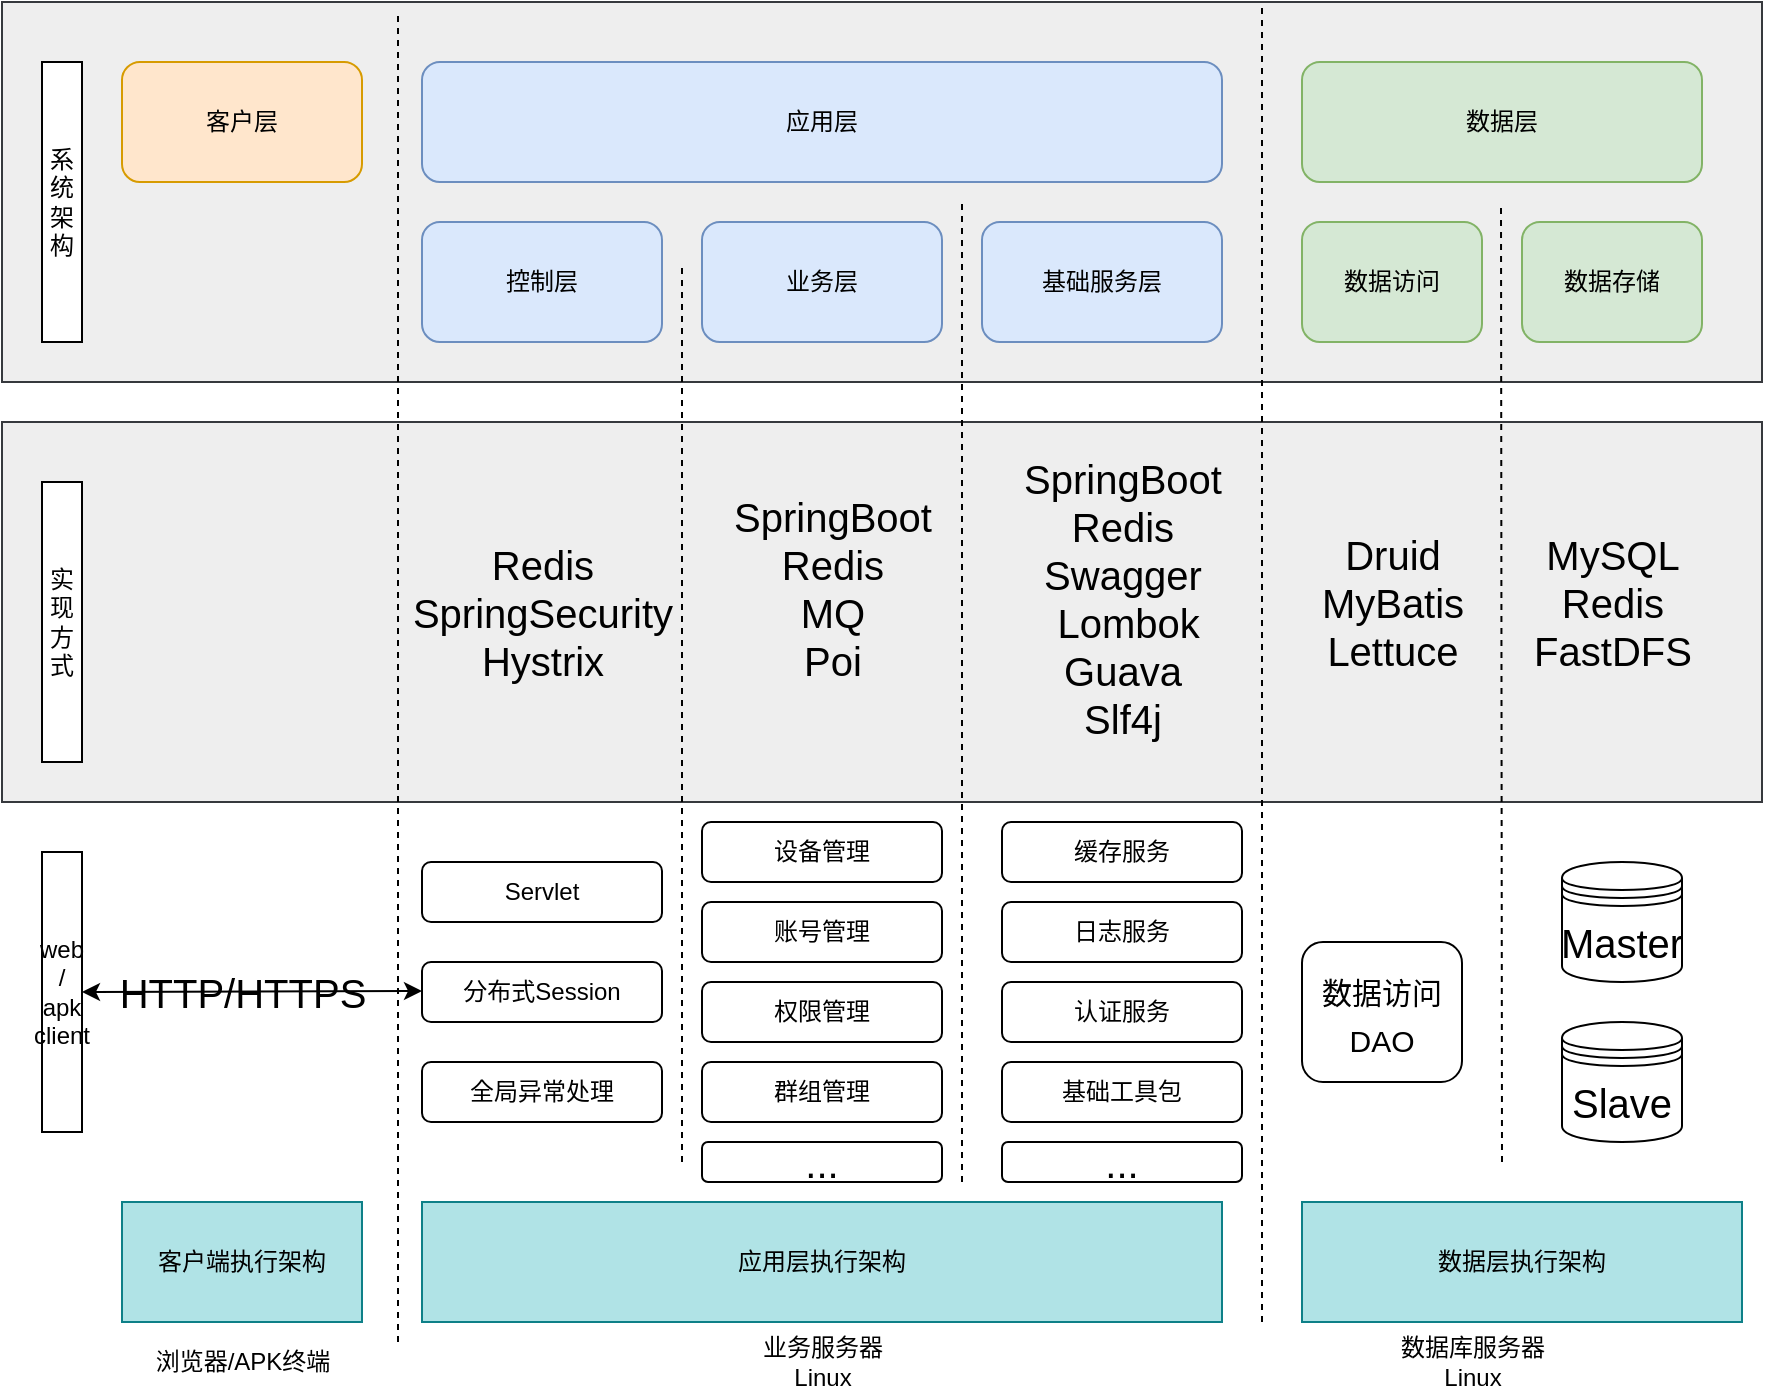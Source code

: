<mxfile version="12.5.3" type="github">
  <diagram id="MpMfhEeDNTh7M4FPyJLc" name="第 1 页">
    <mxGraphModel dx="2249" dy="745" grid="1" gridSize="10" guides="1" tooltips="1" connect="1" arrows="1" fold="1" page="1" pageScale="1" pageWidth="827" pageHeight="1169" math="0" shadow="0">
      <root>
        <mxCell id="0"/>
        <mxCell id="1" parent="0"/>
        <mxCell id="yV97ogFJOdtofKeOK5qw-80" value="" style="rounded=0;whiteSpace=wrap;html=1;fillColor=#eeeeee;strokeColor=#36393d;" parent="1" vertex="1">
          <mxGeometry x="-30" y="430" width="880" height="190" as="geometry"/>
        </mxCell>
        <mxCell id="yV97ogFJOdtofKeOK5qw-79" value="" style="rounded=0;whiteSpace=wrap;html=1;fillColor=#eeeeee;strokeColor=#36393d;" parent="1" vertex="1">
          <mxGeometry x="-30" y="220" width="880" height="190" as="geometry"/>
        </mxCell>
        <mxCell id="yV97ogFJOdtofKeOK5qw-57" value="客户层" style="rounded=1;whiteSpace=wrap;html=1;fillColor=#ffe6cc;strokeColor=#d79b00;" parent="1" vertex="1">
          <mxGeometry x="30" y="250" width="120" height="60" as="geometry"/>
        </mxCell>
        <mxCell id="yV97ogFJOdtofKeOK5qw-58" value="应用层" style="rounded=1;whiteSpace=wrap;html=1;fillColor=#dae8fc;strokeColor=#6c8ebf;" parent="1" vertex="1">
          <mxGeometry x="180" y="250" width="400" height="60" as="geometry"/>
        </mxCell>
        <mxCell id="yV97ogFJOdtofKeOK5qw-59" value="数据层" style="rounded=1;whiteSpace=wrap;html=1;fillColor=#d5e8d4;strokeColor=#82b366;" parent="1" vertex="1">
          <mxGeometry x="620" y="250" width="200" height="60" as="geometry"/>
        </mxCell>
        <mxCell id="yV97ogFJOdtofKeOK5qw-60" value="控制层" style="rounded=1;whiteSpace=wrap;html=1;fillColor=#dae8fc;strokeColor=#6c8ebf;" parent="1" vertex="1">
          <mxGeometry x="180" y="330" width="120" height="60" as="geometry"/>
        </mxCell>
        <mxCell id="yV97ogFJOdtofKeOK5qw-61" value="业务层" style="rounded=1;whiteSpace=wrap;html=1;fillColor=#dae8fc;strokeColor=#6c8ebf;" parent="1" vertex="1">
          <mxGeometry x="320" y="330" width="120" height="60" as="geometry"/>
        </mxCell>
        <mxCell id="yV97ogFJOdtofKeOK5qw-62" value="基础服务层" style="rounded=1;whiteSpace=wrap;html=1;fillColor=#dae8fc;strokeColor=#6c8ebf;" parent="1" vertex="1">
          <mxGeometry x="460" y="330" width="120" height="60" as="geometry"/>
        </mxCell>
        <mxCell id="yV97ogFJOdtofKeOK5qw-63" value="" style="endArrow=none;dashed=1;html=1;" parent="1" edge="1">
          <mxGeometry width="50" height="50" relative="1" as="geometry">
            <mxPoint x="168" y="890" as="sourcePoint"/>
            <mxPoint x="168" y="225" as="targetPoint"/>
          </mxGeometry>
        </mxCell>
        <mxCell id="yV97ogFJOdtofKeOK5qw-64" value="" style="endArrow=none;dashed=1;html=1;" parent="1" edge="1">
          <mxGeometry width="50" height="50" relative="1" as="geometry">
            <mxPoint x="600" y="880" as="sourcePoint"/>
            <mxPoint x="600" y="223" as="targetPoint"/>
          </mxGeometry>
        </mxCell>
        <mxCell id="yV97ogFJOdtofKeOK5qw-66" value="客户端执行架构" style="rounded=0;whiteSpace=wrap;html=1;fillColor=#b0e3e6;strokeColor=#0e8088;" parent="1" vertex="1">
          <mxGeometry x="30" y="820" width="120" height="60" as="geometry"/>
        </mxCell>
        <mxCell id="yV97ogFJOdtofKeOK5qw-67" value="应用层执行架构" style="rounded=0;whiteSpace=wrap;html=1;fillColor=#b0e3e6;strokeColor=#0e8088;" parent="1" vertex="1">
          <mxGeometry x="180" y="820" width="400" height="60" as="geometry"/>
        </mxCell>
        <mxCell id="yV97ogFJOdtofKeOK5qw-68" value="数据层执行架构" style="rounded=0;whiteSpace=wrap;html=1;fillColor=#b0e3e6;strokeColor=#0e8088;" parent="1" vertex="1">
          <mxGeometry x="620" y="820" width="220" height="60" as="geometry"/>
        </mxCell>
        <mxCell id="yV97ogFJOdtofKeOK5qw-69" value="浏览器/APK终端" style="text;html=1;align=center;verticalAlign=middle;resizable=0;points=[];autosize=1;" parent="1" vertex="1">
          <mxGeometry x="40" y="890" width="100" height="20" as="geometry"/>
        </mxCell>
        <mxCell id="yV97ogFJOdtofKeOK5qw-70" value="业务服务器&lt;br&gt;Linux" style="text;html=1;align=center;verticalAlign=middle;resizable=0;points=[];autosize=1;" parent="1" vertex="1">
          <mxGeometry x="340" y="885" width="80" height="30" as="geometry"/>
        </mxCell>
        <mxCell id="yV97ogFJOdtofKeOK5qw-71" value="数据库服务器&lt;br&gt;Linux" style="text;html=1;align=center;verticalAlign=middle;resizable=0;points=[];autosize=1;" parent="1" vertex="1">
          <mxGeometry x="660" y="885" width="90" height="30" as="geometry"/>
        </mxCell>
        <mxCell id="yV97ogFJOdtofKeOK5qw-72" value="数据访问" style="rounded=1;whiteSpace=wrap;html=1;fillColor=#d5e8d4;strokeColor=#82b366;" parent="1" vertex="1">
          <mxGeometry x="620" y="330" width="90" height="60" as="geometry"/>
        </mxCell>
        <mxCell id="yV97ogFJOdtofKeOK5qw-73" value="数据存储" style="rounded=1;whiteSpace=wrap;html=1;fillColor=#d5e8d4;strokeColor=#82b366;" parent="1" vertex="1">
          <mxGeometry x="730" y="330" width="90" height="60" as="geometry"/>
        </mxCell>
        <mxCell id="yV97ogFJOdtofKeOK5qw-74" value="系统架构" style="rounded=0;whiteSpace=wrap;html=1;horizontal=1;" parent="1" vertex="1">
          <mxGeometry x="-10" y="250" width="20" height="140" as="geometry"/>
        </mxCell>
        <mxCell id="yV97ogFJOdtofKeOK5qw-77" value="实现方式" style="rounded=0;whiteSpace=wrap;html=1;horizontal=1;" parent="1" vertex="1">
          <mxGeometry x="-10" y="460" width="20" height="140" as="geometry"/>
        </mxCell>
        <mxCell id="yV97ogFJOdtofKeOK5qw-84" value="" style="endArrow=none;dashed=1;html=1;" parent="1" edge="1">
          <mxGeometry width="50" height="50" relative="1" as="geometry">
            <mxPoint x="310" y="800" as="sourcePoint"/>
            <mxPoint x="310" y="350" as="targetPoint"/>
          </mxGeometry>
        </mxCell>
        <mxCell id="yV97ogFJOdtofKeOK5qw-85" value="" style="endArrow=none;dashed=1;html=1;" parent="1" edge="1">
          <mxGeometry width="50" height="50" relative="1" as="geometry">
            <mxPoint x="450" y="810" as="sourcePoint"/>
            <mxPoint x="450" y="320" as="targetPoint"/>
          </mxGeometry>
        </mxCell>
        <mxCell id="yV97ogFJOdtofKeOK5qw-86" value="" style="endArrow=none;dashed=1;html=1;" parent="1" edge="1">
          <mxGeometry width="50" height="50" relative="1" as="geometry">
            <mxPoint x="720" y="800" as="sourcePoint"/>
            <mxPoint x="719.5" y="320" as="targetPoint"/>
          </mxGeometry>
        </mxCell>
        <mxCell id="yV97ogFJOdtofKeOK5qw-87" value="&lt;font style=&quot;font-size: 20px&quot;&gt;MySQL&lt;br&gt;Redis&lt;br&gt;FastDFS&lt;/font&gt;" style="text;html=1;align=center;verticalAlign=middle;resizable=0;points=[];autosize=1;" parent="1" vertex="1">
          <mxGeometry x="730" y="490" width="90" height="60" as="geometry"/>
        </mxCell>
        <mxCell id="yV97ogFJOdtofKeOK5qw-88" value="&lt;span style=&quot;font-size: 20px&quot;&gt;Druid&lt;/span&gt;&lt;br&gt;&lt;font style=&quot;font-size: 20px&quot;&gt;MyBatis&lt;br&gt;Lettuce&lt;br&gt;&lt;/font&gt;" style="text;html=1;align=center;verticalAlign=middle;resizable=0;points=[];autosize=1;" parent="1" vertex="1">
          <mxGeometry x="620" y="490" width="90" height="60" as="geometry"/>
        </mxCell>
        <mxCell id="yV97ogFJOdtofKeOK5qw-89" value="缓存服务" style="rounded=1;whiteSpace=wrap;html=1;" parent="1" vertex="1">
          <mxGeometry x="470" y="630" width="120" height="30" as="geometry"/>
        </mxCell>
        <mxCell id="yV97ogFJOdtofKeOK5qw-90" value="日志服务" style="rounded=1;whiteSpace=wrap;html=1;" parent="1" vertex="1">
          <mxGeometry x="470" y="670" width="120" height="30" as="geometry"/>
        </mxCell>
        <mxCell id="yV97ogFJOdtofKeOK5qw-91" value="认证服务" style="rounded=1;whiteSpace=wrap;html=1;" parent="1" vertex="1">
          <mxGeometry x="470" y="710" width="120" height="30" as="geometry"/>
        </mxCell>
        <mxCell id="yV97ogFJOdtofKeOK5qw-92" value="基础工具包" style="rounded=1;whiteSpace=wrap;html=1;" parent="1" vertex="1">
          <mxGeometry x="470" y="750" width="120" height="30" as="geometry"/>
        </mxCell>
        <mxCell id="yV97ogFJOdtofKeOK5qw-93" value="..." style="rounded=1;whiteSpace=wrap;html=1;fontSize=20;" parent="1" vertex="1">
          <mxGeometry x="470" y="790" width="120" height="20" as="geometry"/>
        </mxCell>
        <mxCell id="yV97ogFJOdtofKeOK5qw-94" value="&lt;font style=&quot;font-size: 20px&quot;&gt;SpringBoot&lt;br&gt;Redis&lt;br&gt;Swagger&lt;br&gt;&amp;nbsp;Lombok&lt;br&gt;Guava&lt;br&gt;Slf4j&lt;br&gt;&lt;br&gt;&lt;/font&gt;" style="text;html=1;align=center;verticalAlign=middle;resizable=0;points=[];autosize=1;" parent="1" vertex="1">
          <mxGeometry x="475" y="470" width="110" height="120" as="geometry"/>
        </mxCell>
        <mxCell id="yV97ogFJOdtofKeOK5qw-95" value="&lt;font style=&quot;font-size: 20px&quot;&gt;SpringBoot&lt;br&gt;Redis&lt;br&gt;MQ&lt;br&gt;Poi&lt;br&gt;&lt;br&gt;&lt;/font&gt;" style="text;html=1;align=center;verticalAlign=middle;resizable=0;points=[];autosize=1;" parent="1" vertex="1">
          <mxGeometry x="330" y="480" width="110" height="90" as="geometry"/>
        </mxCell>
        <mxCell id="yV97ogFJOdtofKeOK5qw-96" value="&lt;font style=&quot;font-size: 20px&quot;&gt;&lt;br&gt;Redis&lt;br&gt;SpringSecurity&lt;br&gt;Hystrix&lt;br&gt;&lt;br&gt;&lt;/font&gt;" style="text;html=1;align=center;verticalAlign=middle;resizable=0;points=[];autosize=1;" parent="1" vertex="1">
          <mxGeometry x="165" y="480" width="150" height="90" as="geometry"/>
        </mxCell>
        <mxCell id="yV97ogFJOdtofKeOK5qw-99" value="设备管理" style="rounded=1;whiteSpace=wrap;html=1;" parent="1" vertex="1">
          <mxGeometry x="320" y="630" width="120" height="30" as="geometry"/>
        </mxCell>
        <mxCell id="yV97ogFJOdtofKeOK5qw-100" value="账号管理" style="rounded=1;whiteSpace=wrap;html=1;" parent="1" vertex="1">
          <mxGeometry x="320" y="670" width="120" height="30" as="geometry"/>
        </mxCell>
        <mxCell id="yV97ogFJOdtofKeOK5qw-101" value="权限管理" style="rounded=1;whiteSpace=wrap;html=1;" parent="1" vertex="1">
          <mxGeometry x="320" y="710" width="120" height="30" as="geometry"/>
        </mxCell>
        <mxCell id="yV97ogFJOdtofKeOK5qw-102" value="群组管理" style="rounded=1;whiteSpace=wrap;html=1;" parent="1" vertex="1">
          <mxGeometry x="320" y="750" width="120" height="30" as="geometry"/>
        </mxCell>
        <mxCell id="yV97ogFJOdtofKeOK5qw-103" value="..." style="rounded=1;whiteSpace=wrap;html=1;fontSize=20;" parent="1" vertex="1">
          <mxGeometry x="320" y="790" width="120" height="20" as="geometry"/>
        </mxCell>
        <mxCell id="yV97ogFJOdtofKeOK5qw-105" value="Master" style="shape=datastore;whiteSpace=wrap;html=1;fontSize=20;" parent="1" vertex="1">
          <mxGeometry x="750" y="650" width="60" height="60" as="geometry"/>
        </mxCell>
        <mxCell id="yV97ogFJOdtofKeOK5qw-106" value="Slave" style="shape=datastore;whiteSpace=wrap;html=1;fontSize=20;" parent="1" vertex="1">
          <mxGeometry x="750" y="730" width="60" height="60" as="geometry"/>
        </mxCell>
        <mxCell id="yV97ogFJOdtofKeOK5qw-107" value="&lt;font style=&quot;font-size: 15px&quot;&gt;数据访问DAO&lt;/font&gt;" style="rounded=1;whiteSpace=wrap;html=1;fontSize=20;" parent="1" vertex="1">
          <mxGeometry x="620" y="690" width="80" height="70" as="geometry"/>
        </mxCell>
        <mxCell id="yV97ogFJOdtofKeOK5qw-108" value="Servlet" style="rounded=1;whiteSpace=wrap;html=1;" parent="1" vertex="1">
          <mxGeometry x="180" y="650" width="120" height="30" as="geometry"/>
        </mxCell>
        <mxCell id="yV97ogFJOdtofKeOK5qw-109" value="分布式Session" style="rounded=1;whiteSpace=wrap;html=1;" parent="1" vertex="1">
          <mxGeometry x="180" y="700" width="120" height="30" as="geometry"/>
        </mxCell>
        <mxCell id="yV97ogFJOdtofKeOK5qw-110" value="全局异常处理" style="rounded=1;whiteSpace=wrap;html=1;" parent="1" vertex="1">
          <mxGeometry x="180" y="750" width="120" height="30" as="geometry"/>
        </mxCell>
        <mxCell id="yV97ogFJOdtofKeOK5qw-111" value="" style="endArrow=classic;startArrow=classic;html=1;fontSize=20;" parent="1" edge="1">
          <mxGeometry width="50" height="50" relative="1" as="geometry">
            <mxPoint x="10" y="715" as="sourcePoint"/>
            <mxPoint x="180" y="714.5" as="targetPoint"/>
          </mxGeometry>
        </mxCell>
        <mxCell id="yV97ogFJOdtofKeOK5qw-112" value="HTTP/HTTPS" style="text;html=1;align=center;verticalAlign=middle;resizable=0;points=[];autosize=1;fontSize=20;" parent="1" vertex="1">
          <mxGeometry x="20" y="700" width="140" height="30" as="geometry"/>
        </mxCell>
        <mxCell id="nb5bj309W3k9I99eFuIN-1" value="web&lt;br&gt;/&lt;br&gt;apk&lt;br&gt;client" style="rounded=0;whiteSpace=wrap;html=1;horizontal=1;" vertex="1" parent="1">
          <mxGeometry x="-10" y="645" width="20" height="140" as="geometry"/>
        </mxCell>
      </root>
    </mxGraphModel>
  </diagram>
</mxfile>
